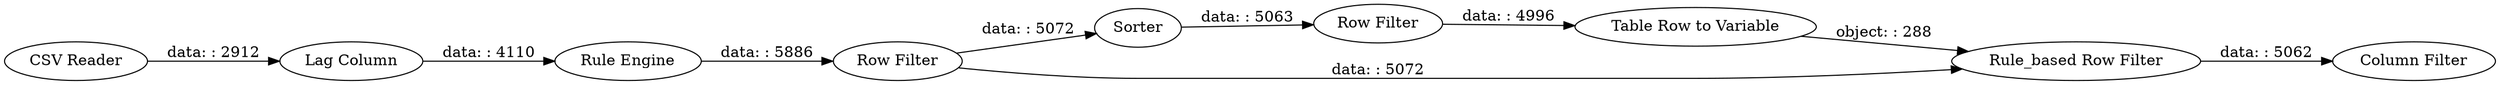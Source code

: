 digraph {
	"-2885912660039623219_6" [label=Sorter]
	"-2885912660039623219_2" [label="Lag Column"]
	"-2885912660039623219_4" [label="Row Filter"]
	"-2885912660039623219_3" [label="Rule Engine"]
	"-2885912660039623219_5" [label="Rule_based Row Filter"]
	"-2885912660039623219_7" [label="Row Filter"]
	"-2885912660039623219_8" [label="Table Row to Variable"]
	"-2885912660039623219_1" [label="CSV Reader"]
	"-2885912660039623219_9" [label="Column Filter"]
	"-2885912660039623219_8" -> "-2885912660039623219_5" [label="object: : 288"]
	"-2885912660039623219_4" -> "-2885912660039623219_6" [label="data: : 5072"]
	"-2885912660039623219_6" -> "-2885912660039623219_7" [label="data: : 5063"]
	"-2885912660039623219_2" -> "-2885912660039623219_3" [label="data: : 4110"]
	"-2885912660039623219_5" -> "-2885912660039623219_9" [label="data: : 5062"]
	"-2885912660039623219_1" -> "-2885912660039623219_2" [label="data: : 2912"]
	"-2885912660039623219_3" -> "-2885912660039623219_4" [label="data: : 5886"]
	"-2885912660039623219_4" -> "-2885912660039623219_5" [label="data: : 5072"]
	"-2885912660039623219_7" -> "-2885912660039623219_8" [label="data: : 4996"]
	rankdir=LR
}

